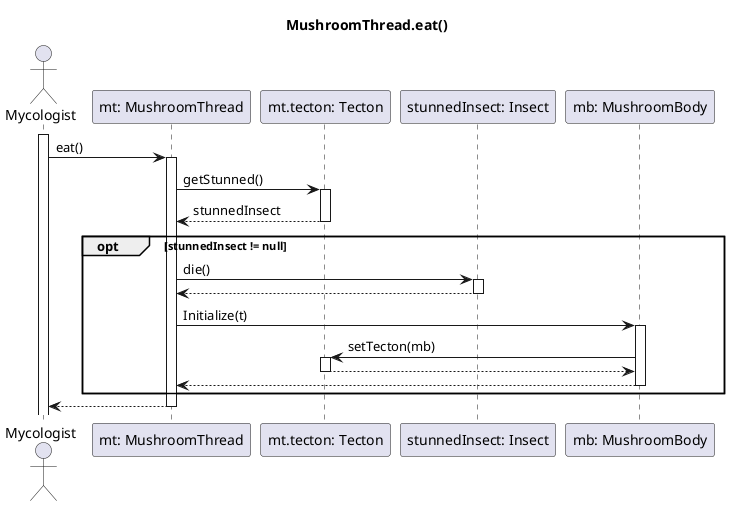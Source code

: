 @startuml Mushroom Thread eat

title MushroomThread.eat()

actor "Mycologist" as mycologist
participant "mt: MushroomThread" as mt
participant "mt.tecton: Tecton" as t
participant "stunnedInsect: Insect" as i
participant "mb: MushroomBody" as mb

activate mycologist
mycologist -> mt: eat()
activate mt

mt -> t: getStunned()
activate t
t --> mt: stunnedInsect
deactivate t

opt stunnedInsect != null
    mt -> i: die()
    activate i
    i --> mt
    deactivate i

    mt -> mb: Initialize(t)
    activate mb

    mb -> t: setTecton(mb)
    activate t
    t --> mb
    deactivate t

    mb --> mt
    deactivate mb
end


mt --> mycologist
deactivate mt

@enduml